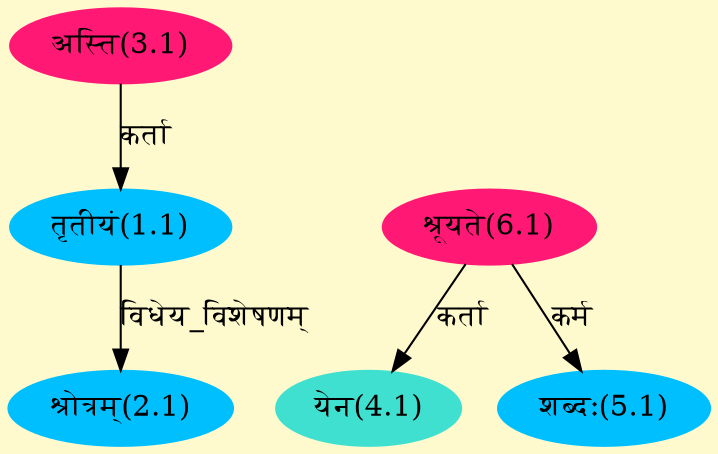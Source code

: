 digraph G{
rankdir=BT;
 compound=true;
 bgcolor="lemonchiffon1";
Node1_1 [style=filled, color="#00BFFF" label = "तृतीयं(1.1)"]
Node3_1 [style=filled, color="#FF1975" label = "अस्ति(3.1)"]
Node2_1 [style=filled, color="#00BFFF" label = "श्रोत्रम्(2.1)"]
Node4_1 [style=filled, color="#40E0D0" label = "येन(4.1)"]
Node6_1 [style=filled, color="#FF1975" label = "श्रूयते(6.1)"]
Node5_1 [style=filled, color="#00BFFF" label = "शब्दः(5.1)"]
/* Start of Relations section */

Node1_1 -> Node3_1 [  label="कर्ता"  dir="back" ]
Node2_1 -> Node1_1 [  label="विधेय_विशेषणम्"  dir="back" ]
Node4_1 -> Node6_1 [  label="कर्ता"  dir="back" ]
Node5_1 -> Node6_1 [  label="कर्म"  dir="back" ]
}
